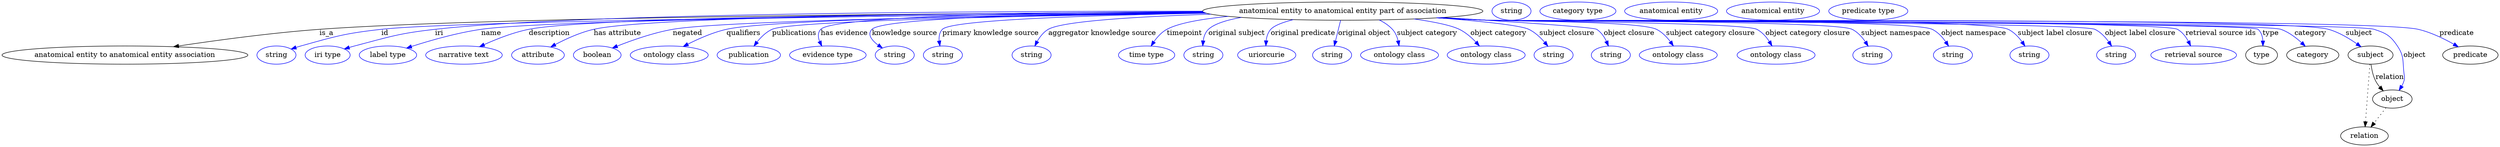 digraph {
	graph [bb="0,0,4923,283"];
	node [label="\N"];
	"anatomical entity to anatomical entity part of association"	[height=0.5,
		label="anatomical entity to anatomical entity part of association",
		pos="2643.4,265",
		width=7.6729];
	"anatomical entity to anatomical entity association"	[height=0.5,
		pos="242.43,178",
		width=6.7341];
	"anatomical entity to anatomical entity part of association" -> "anatomical entity to anatomical entity association"	[label=is_a,
		lp="640.43,221.5",
		pos="e,338.39,194.53 2368.6,263.05 1898,260.78 956.39,253.27 626.43,229 532.1,222.06 425.48,207.65 348.56,196.07"];
	id	[color=blue,
		height=0.5,
		label=string,
		pos="541.43,178",
		width=1.0652];
	"anatomical entity to anatomical entity part of association" -> id	[color=blue,
		label=id,
		lp="755.43,221.5",
		pos="e,570.42,189.98 2371.5,261.78 1885.8,257.4 904.83,246.52 748.43,229 676.7,220.97 658.94,215.43 589.43,196 586.32,195.13 583.12,194.17 \
579.93,193.15",
		style=solid];
	iri	[color=blue,
		height=0.5,
		label="iri type",
		pos="642.43,178",
		width=1.2277];
	"anatomical entity to anatomical entity part of association" -> iri	[color=blue,
		label=iri,
		lp="861.43,221.5",
		pos="e,675.35,190.15 2367,264.88 1939.6,265.18 1137.9,261.2 853.43,229 782.15,220.93 764.79,214.31 695.43,196 692.06,195.11 688.58,194.13 \
685.1,193.11",
		style=solid];
	name	[color=blue,
		height=0.5,
		label="label type",
		pos="761.43,178",
		width=1.5707];
	"anatomical entity to anatomical entity part of association" -> name	[color=blue,
		label=name,
		lp="964.43,221.5",
		pos="e,798.02,191.87 2370.8,262.06 1926.3,258.34 1081.1,248.77 944.43,229 897.05,222.15 844.49,206.96 807.9,195.11",
		style=solid];
	description	[color=blue,
		height=0.5,
		label="narrative text",
		pos="911.43,178",
		width=2.0943];
	"anatomical entity to anatomical entity part of association" -> description	[color=blue,
		label=description,
		lp="1077.9,221.5",
		pos="e,941.81,194.62 2368.4,263.31 1943.6,261.45 1163.6,254.55 1037.4,229 1007.4,222.92 975.31,210.09 951.04,198.95",
		style=solid];
	"has attribute"	[color=blue,
		height=0.5,
		label=attribute,
		pos="1056.4,178",
		width=1.4443];
	"anatomical entity to anatomical entity part of association" -> "has attribute"	[color=blue,
		label="has attribute",
		lp="1212.4,221.5",
		pos="e,1081.4,194.01 2368,263.48 1972.5,261.82 1278.8,255.16 1165.4,229 1138.9,222.88 1111.1,209.98 1090.2,198.82",
		style=solid];
	negated	[color=blue,
		height=0.5,
		label=boolean,
		pos="1173.4,178",
		width=1.2999];
	"anatomical entity to anatomical entity part of association" -> negated	[color=blue,
		label=negated,
		lp="1350.4,221.5",
		pos="e,1203.1,191.96 2373.5,261.16 2016.8,256.75 1421.6,246.83 1321.4,229 1283.4,222.23 1241.9,207.52 1212.5,195.8",
		style=solid];
	qualifiers	[color=blue,
		height=0.5,
		label="ontology class",
		pos="1314.4,178",
		width=2.1304];
	"anatomical entity to anatomical entity part of association" -> qualifiers	[color=blue,
		label=qualifiers,
		lp="1460.9,221.5",
		pos="e,1342.2,194.93 2371.7,261.72 2041.3,258.08 1516.6,249.19 1427.4,229 1400.8,222.97 1372.8,210.6 1351.3,199.66",
		style=solid];
	publications	[color=blue,
		height=0.5,
		label=publication,
		pos="1471.4,178",
		width=1.7332];
	"anatomical entity to anatomical entity part of association" -> publications	[color=blue,
		label=publications,
		lp="1561.4,221.5",
		pos="e,1481.6,195.77 2374.4,260.86 2053.7,256.34 1555.8,246.54 1517.4,229 1505.6,223.61 1495.5,213.64 1487.8,204.02",
		style=solid];
	"has evidence"	[color=blue,
		height=0.5,
		label="evidence type",
		pos="1627.4,178",
		width=2.0943];
	"anatomical entity to anatomical entity part of association" -> "has evidence"	[color=blue,
		label="has evidence",
		lp="1659.9,221.5",
		pos="e,1615.5,195.85 2367.6,264 2071.4,262.59 1639.4,255.91 1613.4,229 1607.2,222.53 1607.9,213.49 1611.2,204.88",
		style=solid];
	"knowledge source"	[color=blue,
		height=0.5,
		label=string,
		pos="1759.4,178",
		width=1.0652];
	"anatomical entity to anatomical entity part of association" -> "knowledge source"	[color=blue,
		label="knowledge source",
		lp="1778.9,221.5",
		pos="e,1735.1,191.96 2369.1,262.83 2103.4,260.31 1737.1,252.55 1714.4,229 1704.7,218.93 1714,207.33 1726.5,197.85",
		style=solid];
	"primary knowledge source"	[color=blue,
		height=0.5,
		label=string,
		pos="1854.4,178",
		width=1.0652];
	"anatomical entity to anatomical entity part of association" -> "primary knowledge source"	[color=blue,
		label="primary knowledge source",
		lp="1948.4,221.5",
		pos="e,1848.6,196.04 2374.5,260.83 2152.7,256.85 1871.7,248.06 1853.4,229 1847.6,222.93 1846.3,214.32 1847,205.94",
		style=solid];
	"aggregator knowledge source"	[color=blue,
		height=0.5,
		label=string,
		pos="2029.4,178",
		width=1.0652];
	"anatomical entity to anatomical entity part of association" -> "aggregator knowledge source"	[color=blue,
		label="aggregator knowledge source",
		lp="2168.9,221.5",
		pos="e,2035.8,196.01 2383.2,258.94 2242.3,254.31 2091.1,245.54 2062.4,229 2053,223.54 2045.7,214.14 2040.5,204.96",
		style=solid];
	timepoint	[color=blue,
		height=0.5,
		label="time type",
		pos="2256.4,178",
		width=1.5346];
	"anatomical entity to anatomical entity part of association" -> timepoint	[color=blue,
		label=timepoint,
		lp="2331.4,221.5",
		pos="e,2265.2,195.91 2417.4,254.61 2365.7,249.43 2319.2,241.41 2296.4,229 2286.1,223.36 2277.4,213.81 2270.9,204.56",
		style=solid];
	"original subject"	[color=blue,
		height=0.5,
		label=string,
		pos="2368.4,178",
		width=1.0652];
	"anatomical entity to anatomical entity part of association" -> "original subject"	[color=blue,
		label="original subject",
		lp="2434.4,221.5",
		pos="e,2367.2,196.24 2443.2,252.54 2414,247.31 2389.9,239.78 2378.4,229 2372.2,223.22 2369.3,214.78 2368,206.47",
		style=solid];
	"original predicate"	[color=blue,
		height=0.5,
		label=uriorcurie,
		pos="2493.4,178",
		width=1.5887];
	"anatomical entity to anatomical entity part of association" -> "original predicate"	[color=blue,
		label="original predicate",
		lp="2564.9,221.5",
		pos="e,2491.7,196.34 2545.6,248.09 2525.6,243 2508.5,236.66 2501.4,229 2495.8,222.91 2493.3,214.52 2492.3,206.36",
		style=solid];
	"original object"	[color=blue,
		height=0.5,
		label=string,
		pos="2622.4,178",
		width=1.0652];
	"anatomical entity to anatomical entity part of association" -> "original object"	[color=blue,
		label="original object",
		lp="2685.9,221.5",
		pos="e,2626.7,196.18 2639.2,246.8 2636.3,235.16 2632.4,219.55 2629.2,206.24",
		style=solid];
	"subject category"	[color=blue,
		height=0.5,
		label="ontology class",
		pos="2755.4,178",
		width=2.1304];
	"anatomical entity to anatomical entity part of association" -> "subject category"	[color=blue,
		label="subject category",
		lp="2809.9,221.5",
		pos="e,2754.5,196.22 2715.3,247.57 2725,242.86 2734.2,236.8 2741.4,229 2747.2,222.79 2750.6,214.38 2752.7,206.22",
		style=solid];
	"object category"	[color=blue,
		height=0.5,
		label="ontology class",
		pos="2926.4,178",
		width=2.1304];
	"anatomical entity to anatomical entity part of association" -> "object category"	[color=blue,
		label="object category",
		lp="2950.9,221.5",
		pos="e,2913,196.2 2784.2,249.47 2821.8,244.06 2856.6,237.21 2873.4,229 2885.7,223.02 2897,213.21 2906,203.86",
		style=solid];
	"subject closure"	[color=blue,
		height=0.5,
		label=string,
		pos="3059.4,178",
		width=1.0652];
	"anatomical entity to anatomical entity part of association" -> "subject closure"	[color=blue,
		label="subject closure",
		lp="3085.9,221.5",
		pos="e,3048.2,195.49 2830.7,251.76 2912.2,245.39 2993.2,237.23 3010.4,229 3022.6,223.19 3033.4,213.03 3041.8,203.37",
		style=solid];
	"object closure"	[color=blue,
		height=0.5,
		label=string,
		pos="3172.4,178",
		width=1.0652];
	"anatomical entity to anatomical entity part of association" -> "object closure"	[color=blue,
		label="object closure",
		lp="3208.4,221.5",
		pos="e,3167.6,195.9 2840.6,252.35 2977.9,243.9 3137.8,233.23 3144.4,229 3153.1,223.52 3159.3,214.38 3163.6,205.4",
		style=solid];
	"subject category closure"	[color=blue,
		height=0.5,
		label="ontology class",
		pos="3305.4,178",
		width=2.1304];
	"anatomical entity to anatomical entity part of association" -> "subject category closure"	[color=blue,
		label="subject category closure",
		lp="3368.9,221.5",
		pos="e,3295.8,196.14 2838.8,252.25 2869.1,250.46 2900.1,248.66 2929.4,247 2966.4,244.9 3229.2,245.36 3262.4,229 3273.4,223.58 3282.8,\
213.94 3289.9,204.55",
		style=solid];
	"object category closure"	[color=blue,
		height=0.5,
		label="ontology class",
		pos="3498.4,178",
		width=2.1304];
	"anatomical entity to anatomical entity part of association" -> "object category closure"	[color=blue,
		label="object category closure",
		lp="3560.9,221.5",
		pos="e,3490.4,196.17 2834.5,251.96 2866.2,250.16 2898.7,248.43 2929.4,247 2958.9,245.62 3434.2,242.56 3460.4,229 3470.7,223.69 3479,214.19 \
3485.2,204.89",
		style=solid];
	"subject namespace"	[color=blue,
		height=0.5,
		label=string,
		pos="3688.4,178",
		width=1.0652];
	"anatomical entity to anatomical entity part of association" -> "subject namespace"	[color=blue,
		label="subject namespace",
		lp="3734.4,221.5",
		pos="e,3680.1,195.74 2832.2,251.86 2864.6,250.04 2898,248.33 2929.4,247 2969.3,245.31 3612.6,246.76 3648.4,229 3659.3,223.63 3668.1,213.8 \
3674.7,204.27",
		style=solid];
	"object namespace"	[color=blue,
		height=0.5,
		label=string,
		pos="3847.4,178",
		width=1.0652];
	"anatomical entity to anatomical entity part of association" -> "object namespace"	[color=blue,
		label="object namespace",
		lp="3888.4,221.5",
		pos="e,3838.8,195.77 2831.4,251.78 2864.1,249.96 2897.7,248.27 2929.4,247 2978.1,245.05 3762.6,250.3 3806.4,229 3817.4,223.67 3826.5,\
213.85 3833.2,204.31",
		style=solid];
	"subject label closure"	[color=blue,
		height=0.5,
		label=string,
		pos="3998.4,178",
		width=1.0652];
	"anatomical entity to anatomical entity part of association" -> "subject label closure"	[color=blue,
		label="subject label closure",
		lp="4049.4,221.5",
		pos="e,3989.5,195.79 2830.7,251.74 2863.6,249.91 2897.5,248.23 2929.4,247 2986.5,244.81 3904.9,253.56 3956.4,229 3967.6,223.7 3976.8,\
213.88 3983.8,204.34",
		style=solid];
	"object label closure"	[color=blue,
		height=0.5,
		label=string,
		pos="4169.4,178",
		width=1.0652];
	"anatomical entity to anatomical entity part of association" -> "object label closure"	[color=blue,
		label="object label closure",
		lp="4216.9,221.5",
		pos="e,4160.5,195.8 2829.9,251.72 2863,249.88 2897.2,248.2 2929.4,247 2962.7,245.76 4097.4,243.28 4127.4,229 4138.6,223.71 4147.8,213.9 \
4154.8,204.35",
		style=solid];
	"retrieval source ids"	[color=blue,
		height=0.5,
		label="retrieval source",
		pos="4322.4,178",
		width=2.347];
	"anatomical entity to anatomical entity part of association" -> "retrieval source ids"	[color=blue,
		label="retrieval source ids",
		lp="4375.9,221.5",
		pos="e,4316.4,196.18 2829.5,251.69 2862.8,249.85 2897.1,248.17 2929.4,247 2967.2,245.63 4257.4,247.37 4290.4,229 4299.9,223.74 4307,214.39 \
4312,205.18",
		style=solid];
	type	[height=0.5,
		pos="4456.4,178",
		width=0.86659];
	"anatomical entity to anatomical entity part of association" -> type	[color=blue,
		label=type,
		lp="4474.4,221.5",
		pos="e,4459.1,195.98 2829.1,251.67 2862.5,249.83 2897,248.16 2929.4,247 2950.5,246.25 4433.6,242.95 4449.4,229 4455.9,223.32 4458.4,214.65 \
4459.1,206.11",
		style=solid];
	category	[height=0.5,
		pos="4557.4,178",
		width=1.4263];
	"anatomical entity to anatomical entity part of association" -> category	[color=blue,
		label=category,
		lp="4552.9,221.5",
		pos="e,4542.7,195.47 2829.1,251.67 2862.5,249.82 2897,248.15 2929.4,247 2972.9,245.46 4453.5,243.55 4494.4,229 4509.7,223.59 4524,212.83 \
4535.2,202.68",
		style=solid];
	subject	[height=0.5,
		pos="4671.4,178",
		width=1.2277];
	"anatomical entity to anatomical entity part of association" -> subject	[color=blue,
		label=subject,
		lp="4648.4,221.5",
		pos="e,4652.7,194.32 2829.1,251.65 2862.5,249.8 2897,248.14 2929.4,247 3021.5,243.76 4499.8,254.16 4588.4,229 4608.6,223.28 4628.8,211.29 \
4644.2,200.48",
		style=solid];
	object	[height=0.5,
		pos="4714.4,91",
		width=1.0832];
	"anatomical entity to anatomical entity part of association" -> object	[color=blue,
		label=object,
		lp="4758.4,178",
		pos="e,4727.8,108.09 2829.1,251.63 2862.5,249.79 2897,248.13 2929.4,247 2978,245.31 4632.3,244.11 4678.4,229 4702.3,221.17 4710.4,216.87 \
4724.4,196 4738.2,175.52 4734.5,166.51 4737.4,142 4738.2,135.38 4739.3,133.39 4737.4,127 4736.4,123.55 4734.9,120.13 4733.2,116.85",
		style=solid];
	predicate	[height=0.5,
		pos="4868.4,178",
		width=1.5165];
	"anatomical entity to anatomical entity part of association" -> predicate	[color=blue,
		label=predicate,
		lp="4841.4,221.5",
		pos="e,4844.6,194.35 2828.8,251.64 2862.2,249.79 2896.9,248.13 2929.4,247 3031.4,243.47 4666.1,252.34 4765.4,229 4790.3,223.15 4816.2,\
210.56 4835.8,199.47",
		style=solid];
	association_type	[color=blue,
		height=0.5,
		label=string,
		pos="2976.4,265",
		width=1.0652];
	association_category	[color=blue,
		height=0.5,
		label="category type",
		pos="3107.4,265",
		width=2.0762];
	subject -> object	[label=relation,
		lp="4709.4,134.5",
		pos="e,4696.5,107.23 4672.5,159.55 4673.7,149.57 4676.2,137.07 4681.4,127 4683.7,122.68 4686.6,118.52 4689.8,114.66"];
	relation	[height=0.5,
		pos="4659.4,18",
		width=1.2999];
	subject -> relation	[pos="e,4660.7,36.188 4670.1,159.79 4668,132.48 4664,78.994 4661.5,46.38",
		style=dotted];
	"anatomical entity to anatomical entity part of association_subject"	[color=blue,
		height=0.5,
		label="anatomical entity",
		pos="3291.4,265",
		width=2.5456];
	object -> relation	[pos="e,4672.2,35.54 4701.9,73.889 4695,64.939 4686.2,53.617 4678.5,43.584",
		style=dotted];
	"anatomical entity to anatomical entity part of association_object"	[color=blue,
		height=0.5,
		label="anatomical entity",
		pos="3492.4,265",
		width=2.5456];
	"anatomical entity to anatomical entity part of association_predicate"	[color=blue,
		height=0.5,
		label="predicate type",
		pos="3680.4,265",
		width=2.1665];
}
